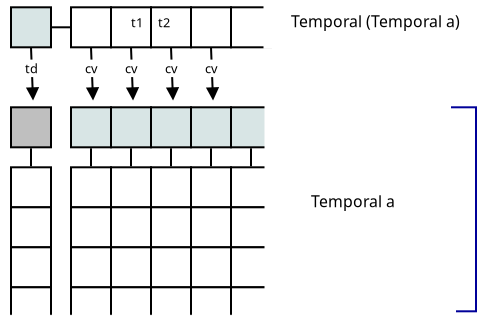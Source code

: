 <?xml version="1.0" encoding="UTF-8"?>
<dia:diagram xmlns:dia="http://www.lysator.liu.se/~alla/dia/">
  <dia:layer name="Background" visible="true" active="true">
    <dia:object type="Standard - Box" version="0" id="O0">
      <dia:attribute name="obj_pos">
        <dia:point val="5,3"/>
      </dia:attribute>
      <dia:attribute name="obj_bb">
        <dia:rectangle val="4.95,2.95;7.05,5.05"/>
      </dia:attribute>
      <dia:attribute name="elem_corner">
        <dia:point val="5,3"/>
      </dia:attribute>
      <dia:attribute name="elem_width">
        <dia:real val="2"/>
      </dia:attribute>
      <dia:attribute name="elem_height">
        <dia:real val="2"/>
      </dia:attribute>
      <dia:attribute name="border_width">
        <dia:real val="0.1"/>
      </dia:attribute>
      <dia:attribute name="inner_color">
        <dia:color val="#d8e5e5"/>
      </dia:attribute>
      <dia:attribute name="show_background">
        <dia:boolean val="true"/>
      </dia:attribute>
    </dia:object>
    <dia:object type="Standard - Box" version="0" id="O1">
      <dia:attribute name="obj_pos">
        <dia:point val="8,3"/>
      </dia:attribute>
      <dia:attribute name="obj_bb">
        <dia:rectangle val="7.95,2.95;10.05,5.05"/>
      </dia:attribute>
      <dia:attribute name="elem_corner">
        <dia:point val="8,3"/>
      </dia:attribute>
      <dia:attribute name="elem_width">
        <dia:real val="2"/>
      </dia:attribute>
      <dia:attribute name="elem_height">
        <dia:real val="2"/>
      </dia:attribute>
      <dia:attribute name="border_width">
        <dia:real val="0.1"/>
      </dia:attribute>
      <dia:attribute name="show_background">
        <dia:boolean val="true"/>
      </dia:attribute>
    </dia:object>
    <dia:object type="Standard - Box" version="0" id="O2">
      <dia:attribute name="obj_pos">
        <dia:point val="10,3"/>
      </dia:attribute>
      <dia:attribute name="obj_bb">
        <dia:rectangle val="9.95,2.95;12.05,5.05"/>
      </dia:attribute>
      <dia:attribute name="elem_corner">
        <dia:point val="10,3"/>
      </dia:attribute>
      <dia:attribute name="elem_width">
        <dia:real val="2"/>
      </dia:attribute>
      <dia:attribute name="elem_height">
        <dia:real val="2"/>
      </dia:attribute>
      <dia:attribute name="border_width">
        <dia:real val="0.1"/>
      </dia:attribute>
      <dia:attribute name="show_background">
        <dia:boolean val="true"/>
      </dia:attribute>
    </dia:object>
    <dia:object type="Standard - Box" version="0" id="O3">
      <dia:attribute name="obj_pos">
        <dia:point val="12,3"/>
      </dia:attribute>
      <dia:attribute name="obj_bb">
        <dia:rectangle val="11.95,2.95;14.05,5.05"/>
      </dia:attribute>
      <dia:attribute name="elem_corner">
        <dia:point val="12,3"/>
      </dia:attribute>
      <dia:attribute name="elem_width">
        <dia:real val="2"/>
      </dia:attribute>
      <dia:attribute name="elem_height">
        <dia:real val="2"/>
      </dia:attribute>
      <dia:attribute name="border_width">
        <dia:real val="0.1"/>
      </dia:attribute>
      <dia:attribute name="show_background">
        <dia:boolean val="true"/>
      </dia:attribute>
    </dia:object>
    <dia:object type="Standard - Box" version="0" id="O4">
      <dia:attribute name="obj_pos">
        <dia:point val="14,3"/>
      </dia:attribute>
      <dia:attribute name="obj_bb">
        <dia:rectangle val="13.95,2.95;16.05,5.05"/>
      </dia:attribute>
      <dia:attribute name="elem_corner">
        <dia:point val="14,3"/>
      </dia:attribute>
      <dia:attribute name="elem_width">
        <dia:real val="2"/>
      </dia:attribute>
      <dia:attribute name="elem_height">
        <dia:real val="2"/>
      </dia:attribute>
      <dia:attribute name="border_width">
        <dia:real val="0.1"/>
      </dia:attribute>
      <dia:attribute name="show_background">
        <dia:boolean val="true"/>
      </dia:attribute>
    </dia:object>
    <dia:object type="Standard - Box" version="0" id="O5">
      <dia:attribute name="obj_pos">
        <dia:point val="16,3"/>
      </dia:attribute>
      <dia:attribute name="obj_bb">
        <dia:rectangle val="15.95,2.95;18.05,5.05"/>
      </dia:attribute>
      <dia:attribute name="elem_corner">
        <dia:point val="16,3"/>
      </dia:attribute>
      <dia:attribute name="elem_width">
        <dia:real val="2"/>
      </dia:attribute>
      <dia:attribute name="elem_height">
        <dia:real val="2"/>
      </dia:attribute>
      <dia:attribute name="border_width">
        <dia:real val="0.1"/>
      </dia:attribute>
      <dia:attribute name="show_background">
        <dia:boolean val="true"/>
      </dia:attribute>
    </dia:object>
    <dia:object type="Standard - Box" version="0" id="O6">
      <dia:attribute name="obj_pos">
        <dia:point val="5,8"/>
      </dia:attribute>
      <dia:attribute name="obj_bb">
        <dia:rectangle val="4.95,7.95;7.05,10.05"/>
      </dia:attribute>
      <dia:attribute name="elem_corner">
        <dia:point val="5,8"/>
      </dia:attribute>
      <dia:attribute name="elem_width">
        <dia:real val="2"/>
      </dia:attribute>
      <dia:attribute name="elem_height">
        <dia:real val="2"/>
      </dia:attribute>
      <dia:attribute name="border_width">
        <dia:real val="0.1"/>
      </dia:attribute>
      <dia:attribute name="inner_color">
        <dia:color val="#bfbfbf"/>
      </dia:attribute>
      <dia:attribute name="show_background">
        <dia:boolean val="true"/>
      </dia:attribute>
    </dia:object>
    <dia:object type="Standard - Box" version="0" id="O7">
      <dia:attribute name="obj_pos">
        <dia:point val="5,11"/>
      </dia:attribute>
      <dia:attribute name="obj_bb">
        <dia:rectangle val="4.95,10.95;7.05,13.05"/>
      </dia:attribute>
      <dia:attribute name="elem_corner">
        <dia:point val="5,11"/>
      </dia:attribute>
      <dia:attribute name="elem_width">
        <dia:real val="2"/>
      </dia:attribute>
      <dia:attribute name="elem_height">
        <dia:real val="2"/>
      </dia:attribute>
      <dia:attribute name="border_width">
        <dia:real val="0.1"/>
      </dia:attribute>
      <dia:attribute name="show_background">
        <dia:boolean val="true"/>
      </dia:attribute>
    </dia:object>
    <dia:object type="Standard - Box" version="0" id="O8">
      <dia:attribute name="obj_pos">
        <dia:point val="5,13"/>
      </dia:attribute>
      <dia:attribute name="obj_bb">
        <dia:rectangle val="4.95,12.95;7.05,15.05"/>
      </dia:attribute>
      <dia:attribute name="elem_corner">
        <dia:point val="5,13"/>
      </dia:attribute>
      <dia:attribute name="elem_width">
        <dia:real val="2"/>
      </dia:attribute>
      <dia:attribute name="elem_height">
        <dia:real val="2"/>
      </dia:attribute>
      <dia:attribute name="border_width">
        <dia:real val="0.1"/>
      </dia:attribute>
      <dia:attribute name="show_background">
        <dia:boolean val="true"/>
      </dia:attribute>
    </dia:object>
    <dia:object type="Standard - Box" version="0" id="O9">
      <dia:attribute name="obj_pos">
        <dia:point val="5,15"/>
      </dia:attribute>
      <dia:attribute name="obj_bb">
        <dia:rectangle val="4.95,14.95;7.05,17.05"/>
      </dia:attribute>
      <dia:attribute name="elem_corner">
        <dia:point val="5,15"/>
      </dia:attribute>
      <dia:attribute name="elem_width">
        <dia:real val="2"/>
      </dia:attribute>
      <dia:attribute name="elem_height">
        <dia:real val="2"/>
      </dia:attribute>
      <dia:attribute name="border_width">
        <dia:real val="0.1"/>
      </dia:attribute>
      <dia:attribute name="show_background">
        <dia:boolean val="true"/>
      </dia:attribute>
    </dia:object>
    <dia:object type="Standard - Box" version="0" id="O10">
      <dia:attribute name="obj_pos">
        <dia:point val="5,17"/>
      </dia:attribute>
      <dia:attribute name="obj_bb">
        <dia:rectangle val="4.95,16.95;7.05,19.05"/>
      </dia:attribute>
      <dia:attribute name="elem_corner">
        <dia:point val="5,17"/>
      </dia:attribute>
      <dia:attribute name="elem_width">
        <dia:real val="2"/>
      </dia:attribute>
      <dia:attribute name="elem_height">
        <dia:real val="2"/>
      </dia:attribute>
      <dia:attribute name="border_width">
        <dia:real val="0.1"/>
      </dia:attribute>
      <dia:attribute name="show_background">
        <dia:boolean val="true"/>
      </dia:attribute>
    </dia:object>
    <dia:object type="Standard - Box" version="0" id="O11">
      <dia:attribute name="obj_pos">
        <dia:point val="4.5,18.4"/>
      </dia:attribute>
      <dia:attribute name="obj_bb">
        <dia:rectangle val="4.5,18.4;7.5,19.4"/>
      </dia:attribute>
      <dia:attribute name="elem_corner">
        <dia:point val="4.5,18.4"/>
      </dia:attribute>
      <dia:attribute name="elem_width">
        <dia:real val="3"/>
      </dia:attribute>
      <dia:attribute name="elem_height">
        <dia:real val="1"/>
      </dia:attribute>
      <dia:attribute name="border_width">
        <dia:real val="0"/>
      </dia:attribute>
      <dia:attribute name="border_color">
        <dia:color val="#ffffff"/>
      </dia:attribute>
      <dia:attribute name="show_background">
        <dia:boolean val="true"/>
      </dia:attribute>
    </dia:object>
    <dia:object type="Standard - Box" version="0" id="O12">
      <dia:attribute name="obj_pos">
        <dia:point val="17.65,2.685"/>
      </dia:attribute>
      <dia:attribute name="obj_bb">
        <dia:rectangle val="17.65,2.685;18.55,5.05"/>
      </dia:attribute>
      <dia:attribute name="elem_corner">
        <dia:point val="17.65,2.685"/>
      </dia:attribute>
      <dia:attribute name="elem_width">
        <dia:real val="0.9"/>
      </dia:attribute>
      <dia:attribute name="elem_height">
        <dia:real val="2.365"/>
      </dia:attribute>
      <dia:attribute name="border_width">
        <dia:real val="0"/>
      </dia:attribute>
      <dia:attribute name="border_color">
        <dia:color val="#ffffff"/>
      </dia:attribute>
      <dia:attribute name="show_background">
        <dia:boolean val="true"/>
      </dia:attribute>
    </dia:object>
    <dia:object type="Standard - Box" version="0" id="O13">
      <dia:attribute name="obj_pos">
        <dia:point val="8,8"/>
      </dia:attribute>
      <dia:attribute name="obj_bb">
        <dia:rectangle val="7.95,7.95;10.05,10.05"/>
      </dia:attribute>
      <dia:attribute name="elem_corner">
        <dia:point val="8,8"/>
      </dia:attribute>
      <dia:attribute name="elem_width">
        <dia:real val="2"/>
      </dia:attribute>
      <dia:attribute name="elem_height">
        <dia:real val="2"/>
      </dia:attribute>
      <dia:attribute name="border_width">
        <dia:real val="0.1"/>
      </dia:attribute>
      <dia:attribute name="inner_color">
        <dia:color val="#d8e5e5"/>
      </dia:attribute>
      <dia:attribute name="show_background">
        <dia:boolean val="true"/>
      </dia:attribute>
    </dia:object>
    <dia:object type="Standard - Box" version="0" id="O14">
      <dia:attribute name="obj_pos">
        <dia:point val="8,11"/>
      </dia:attribute>
      <dia:attribute name="obj_bb">
        <dia:rectangle val="7.95,10.95;10.05,13.05"/>
      </dia:attribute>
      <dia:attribute name="elem_corner">
        <dia:point val="8,11"/>
      </dia:attribute>
      <dia:attribute name="elem_width">
        <dia:real val="2"/>
      </dia:attribute>
      <dia:attribute name="elem_height">
        <dia:real val="2"/>
      </dia:attribute>
      <dia:attribute name="border_width">
        <dia:real val="0.1"/>
      </dia:attribute>
      <dia:attribute name="show_background">
        <dia:boolean val="true"/>
      </dia:attribute>
    </dia:object>
    <dia:object type="Standard - Box" version="0" id="O15">
      <dia:attribute name="obj_pos">
        <dia:point val="8,13"/>
      </dia:attribute>
      <dia:attribute name="obj_bb">
        <dia:rectangle val="7.95,12.95;10.05,15.05"/>
      </dia:attribute>
      <dia:attribute name="elem_corner">
        <dia:point val="8,13"/>
      </dia:attribute>
      <dia:attribute name="elem_width">
        <dia:real val="2"/>
      </dia:attribute>
      <dia:attribute name="elem_height">
        <dia:real val="2"/>
      </dia:attribute>
      <dia:attribute name="border_width">
        <dia:real val="0.1"/>
      </dia:attribute>
      <dia:attribute name="show_background">
        <dia:boolean val="true"/>
      </dia:attribute>
    </dia:object>
    <dia:object type="Standard - Box" version="0" id="O16">
      <dia:attribute name="obj_pos">
        <dia:point val="8,15"/>
      </dia:attribute>
      <dia:attribute name="obj_bb">
        <dia:rectangle val="7.95,14.95;10.05,17.05"/>
      </dia:attribute>
      <dia:attribute name="elem_corner">
        <dia:point val="8,15"/>
      </dia:attribute>
      <dia:attribute name="elem_width">
        <dia:real val="2"/>
      </dia:attribute>
      <dia:attribute name="elem_height">
        <dia:real val="2"/>
      </dia:attribute>
      <dia:attribute name="border_width">
        <dia:real val="0.1"/>
      </dia:attribute>
      <dia:attribute name="show_background">
        <dia:boolean val="true"/>
      </dia:attribute>
    </dia:object>
    <dia:object type="Standard - Box" version="0" id="O17">
      <dia:attribute name="obj_pos">
        <dia:point val="8,17"/>
      </dia:attribute>
      <dia:attribute name="obj_bb">
        <dia:rectangle val="7.95,16.95;10.05,19.05"/>
      </dia:attribute>
      <dia:attribute name="elem_corner">
        <dia:point val="8,17"/>
      </dia:attribute>
      <dia:attribute name="elem_width">
        <dia:real val="2"/>
      </dia:attribute>
      <dia:attribute name="elem_height">
        <dia:real val="2"/>
      </dia:attribute>
      <dia:attribute name="border_width">
        <dia:real val="0.1"/>
      </dia:attribute>
      <dia:attribute name="show_background">
        <dia:boolean val="true"/>
      </dia:attribute>
    </dia:object>
    <dia:object type="Standard - Box" version="0" id="O18">
      <dia:attribute name="obj_pos">
        <dia:point val="7.5,18.4"/>
      </dia:attribute>
      <dia:attribute name="obj_bb">
        <dia:rectangle val="7.5,18.4;10.5,19.4"/>
      </dia:attribute>
      <dia:attribute name="elem_corner">
        <dia:point val="7.5,18.4"/>
      </dia:attribute>
      <dia:attribute name="elem_width">
        <dia:real val="3"/>
      </dia:attribute>
      <dia:attribute name="elem_height">
        <dia:real val="1"/>
      </dia:attribute>
      <dia:attribute name="border_width">
        <dia:real val="0"/>
      </dia:attribute>
      <dia:attribute name="border_color">
        <dia:color val="#ffffff"/>
      </dia:attribute>
      <dia:attribute name="show_background">
        <dia:boolean val="true"/>
      </dia:attribute>
    </dia:object>
    <dia:object type="Standard - Box" version="0" id="O19">
      <dia:attribute name="obj_pos">
        <dia:point val="10,8"/>
      </dia:attribute>
      <dia:attribute name="obj_bb">
        <dia:rectangle val="9.95,7.95;12.05,10.05"/>
      </dia:attribute>
      <dia:attribute name="elem_corner">
        <dia:point val="10,8"/>
      </dia:attribute>
      <dia:attribute name="elem_width">
        <dia:real val="2"/>
      </dia:attribute>
      <dia:attribute name="elem_height">
        <dia:real val="2"/>
      </dia:attribute>
      <dia:attribute name="border_width">
        <dia:real val="0.1"/>
      </dia:attribute>
      <dia:attribute name="inner_color">
        <dia:color val="#d8e5e5"/>
      </dia:attribute>
      <dia:attribute name="show_background">
        <dia:boolean val="true"/>
      </dia:attribute>
    </dia:object>
    <dia:object type="Standard - Box" version="0" id="O20">
      <dia:attribute name="obj_pos">
        <dia:point val="10,11"/>
      </dia:attribute>
      <dia:attribute name="obj_bb">
        <dia:rectangle val="9.95,10.95;12.05,13.05"/>
      </dia:attribute>
      <dia:attribute name="elem_corner">
        <dia:point val="10,11"/>
      </dia:attribute>
      <dia:attribute name="elem_width">
        <dia:real val="2"/>
      </dia:attribute>
      <dia:attribute name="elem_height">
        <dia:real val="2"/>
      </dia:attribute>
      <dia:attribute name="border_width">
        <dia:real val="0.1"/>
      </dia:attribute>
      <dia:attribute name="show_background">
        <dia:boolean val="true"/>
      </dia:attribute>
    </dia:object>
    <dia:object type="Standard - Box" version="0" id="O21">
      <dia:attribute name="obj_pos">
        <dia:point val="10,13"/>
      </dia:attribute>
      <dia:attribute name="obj_bb">
        <dia:rectangle val="9.95,12.95;12.05,15.05"/>
      </dia:attribute>
      <dia:attribute name="elem_corner">
        <dia:point val="10,13"/>
      </dia:attribute>
      <dia:attribute name="elem_width">
        <dia:real val="2"/>
      </dia:attribute>
      <dia:attribute name="elem_height">
        <dia:real val="2"/>
      </dia:attribute>
      <dia:attribute name="border_width">
        <dia:real val="0.1"/>
      </dia:attribute>
      <dia:attribute name="show_background">
        <dia:boolean val="true"/>
      </dia:attribute>
    </dia:object>
    <dia:object type="Standard - Box" version="0" id="O22">
      <dia:attribute name="obj_pos">
        <dia:point val="10,15"/>
      </dia:attribute>
      <dia:attribute name="obj_bb">
        <dia:rectangle val="9.95,14.95;12.05,17.05"/>
      </dia:attribute>
      <dia:attribute name="elem_corner">
        <dia:point val="10,15"/>
      </dia:attribute>
      <dia:attribute name="elem_width">
        <dia:real val="2"/>
      </dia:attribute>
      <dia:attribute name="elem_height">
        <dia:real val="2"/>
      </dia:attribute>
      <dia:attribute name="border_width">
        <dia:real val="0.1"/>
      </dia:attribute>
      <dia:attribute name="show_background">
        <dia:boolean val="true"/>
      </dia:attribute>
    </dia:object>
    <dia:object type="Standard - Box" version="0" id="O23">
      <dia:attribute name="obj_pos">
        <dia:point val="10,17"/>
      </dia:attribute>
      <dia:attribute name="obj_bb">
        <dia:rectangle val="9.95,16.95;12.05,19.05"/>
      </dia:attribute>
      <dia:attribute name="elem_corner">
        <dia:point val="10,17"/>
      </dia:attribute>
      <dia:attribute name="elem_width">
        <dia:real val="2"/>
      </dia:attribute>
      <dia:attribute name="elem_height">
        <dia:real val="2"/>
      </dia:attribute>
      <dia:attribute name="border_width">
        <dia:real val="0.1"/>
      </dia:attribute>
      <dia:attribute name="show_background">
        <dia:boolean val="true"/>
      </dia:attribute>
    </dia:object>
    <dia:object type="Standard - Box" version="0" id="O24">
      <dia:attribute name="obj_pos">
        <dia:point val="9.5,18.4"/>
      </dia:attribute>
      <dia:attribute name="obj_bb">
        <dia:rectangle val="9.5,18.4;12.5,19.4"/>
      </dia:attribute>
      <dia:attribute name="elem_corner">
        <dia:point val="9.5,18.4"/>
      </dia:attribute>
      <dia:attribute name="elem_width">
        <dia:real val="3"/>
      </dia:attribute>
      <dia:attribute name="elem_height">
        <dia:real val="1"/>
      </dia:attribute>
      <dia:attribute name="border_width">
        <dia:real val="0"/>
      </dia:attribute>
      <dia:attribute name="border_color">
        <dia:color val="#ffffff"/>
      </dia:attribute>
      <dia:attribute name="show_background">
        <dia:boolean val="true"/>
      </dia:attribute>
    </dia:object>
    <dia:object type="Standard - Box" version="0" id="O25">
      <dia:attribute name="obj_pos">
        <dia:point val="12,8"/>
      </dia:attribute>
      <dia:attribute name="obj_bb">
        <dia:rectangle val="11.95,7.95;14.05,10.05"/>
      </dia:attribute>
      <dia:attribute name="elem_corner">
        <dia:point val="12,8"/>
      </dia:attribute>
      <dia:attribute name="elem_width">
        <dia:real val="2"/>
      </dia:attribute>
      <dia:attribute name="elem_height">
        <dia:real val="2"/>
      </dia:attribute>
      <dia:attribute name="border_width">
        <dia:real val="0.1"/>
      </dia:attribute>
      <dia:attribute name="inner_color">
        <dia:color val="#d8e5e5"/>
      </dia:attribute>
      <dia:attribute name="show_background">
        <dia:boolean val="true"/>
      </dia:attribute>
    </dia:object>
    <dia:object type="Standard - Box" version="0" id="O26">
      <dia:attribute name="obj_pos">
        <dia:point val="12,11"/>
      </dia:attribute>
      <dia:attribute name="obj_bb">
        <dia:rectangle val="11.95,10.95;14.05,13.05"/>
      </dia:attribute>
      <dia:attribute name="elem_corner">
        <dia:point val="12,11"/>
      </dia:attribute>
      <dia:attribute name="elem_width">
        <dia:real val="2"/>
      </dia:attribute>
      <dia:attribute name="elem_height">
        <dia:real val="2"/>
      </dia:attribute>
      <dia:attribute name="border_width">
        <dia:real val="0.1"/>
      </dia:attribute>
      <dia:attribute name="show_background">
        <dia:boolean val="true"/>
      </dia:attribute>
    </dia:object>
    <dia:object type="Standard - Box" version="0" id="O27">
      <dia:attribute name="obj_pos">
        <dia:point val="12,13"/>
      </dia:attribute>
      <dia:attribute name="obj_bb">
        <dia:rectangle val="11.95,12.95;14.05,15.05"/>
      </dia:attribute>
      <dia:attribute name="elem_corner">
        <dia:point val="12,13"/>
      </dia:attribute>
      <dia:attribute name="elem_width">
        <dia:real val="2"/>
      </dia:attribute>
      <dia:attribute name="elem_height">
        <dia:real val="2"/>
      </dia:attribute>
      <dia:attribute name="border_width">
        <dia:real val="0.1"/>
      </dia:attribute>
      <dia:attribute name="show_background">
        <dia:boolean val="true"/>
      </dia:attribute>
    </dia:object>
    <dia:object type="Standard - Box" version="0" id="O28">
      <dia:attribute name="obj_pos">
        <dia:point val="12,15"/>
      </dia:attribute>
      <dia:attribute name="obj_bb">
        <dia:rectangle val="11.95,14.95;14.05,17.05"/>
      </dia:attribute>
      <dia:attribute name="elem_corner">
        <dia:point val="12,15"/>
      </dia:attribute>
      <dia:attribute name="elem_width">
        <dia:real val="2"/>
      </dia:attribute>
      <dia:attribute name="elem_height">
        <dia:real val="2"/>
      </dia:attribute>
      <dia:attribute name="border_width">
        <dia:real val="0.1"/>
      </dia:attribute>
      <dia:attribute name="show_background">
        <dia:boolean val="true"/>
      </dia:attribute>
    </dia:object>
    <dia:object type="Standard - Box" version="0" id="O29">
      <dia:attribute name="obj_pos">
        <dia:point val="12,17"/>
      </dia:attribute>
      <dia:attribute name="obj_bb">
        <dia:rectangle val="11.95,16.95;14.05,19.05"/>
      </dia:attribute>
      <dia:attribute name="elem_corner">
        <dia:point val="12,17"/>
      </dia:attribute>
      <dia:attribute name="elem_width">
        <dia:real val="2"/>
      </dia:attribute>
      <dia:attribute name="elem_height">
        <dia:real val="2"/>
      </dia:attribute>
      <dia:attribute name="border_width">
        <dia:real val="0.1"/>
      </dia:attribute>
      <dia:attribute name="show_background">
        <dia:boolean val="true"/>
      </dia:attribute>
    </dia:object>
    <dia:object type="Standard - Box" version="0" id="O30">
      <dia:attribute name="obj_pos">
        <dia:point val="11.5,18.4"/>
      </dia:attribute>
      <dia:attribute name="obj_bb">
        <dia:rectangle val="11.5,18.4;14.5,19.4"/>
      </dia:attribute>
      <dia:attribute name="elem_corner">
        <dia:point val="11.5,18.4"/>
      </dia:attribute>
      <dia:attribute name="elem_width">
        <dia:real val="3"/>
      </dia:attribute>
      <dia:attribute name="elem_height">
        <dia:real val="1"/>
      </dia:attribute>
      <dia:attribute name="border_width">
        <dia:real val="0"/>
      </dia:attribute>
      <dia:attribute name="border_color">
        <dia:color val="#ffffff"/>
      </dia:attribute>
      <dia:attribute name="show_background">
        <dia:boolean val="true"/>
      </dia:attribute>
    </dia:object>
    <dia:object type="Standard - Box" version="0" id="O31">
      <dia:attribute name="obj_pos">
        <dia:point val="14,8"/>
      </dia:attribute>
      <dia:attribute name="obj_bb">
        <dia:rectangle val="13.95,7.95;16.05,10.05"/>
      </dia:attribute>
      <dia:attribute name="elem_corner">
        <dia:point val="14,8"/>
      </dia:attribute>
      <dia:attribute name="elem_width">
        <dia:real val="2"/>
      </dia:attribute>
      <dia:attribute name="elem_height">
        <dia:real val="2"/>
      </dia:attribute>
      <dia:attribute name="border_width">
        <dia:real val="0.1"/>
      </dia:attribute>
      <dia:attribute name="inner_color">
        <dia:color val="#d8e5e5"/>
      </dia:attribute>
      <dia:attribute name="show_background">
        <dia:boolean val="true"/>
      </dia:attribute>
    </dia:object>
    <dia:object type="Standard - Box" version="0" id="O32">
      <dia:attribute name="obj_pos">
        <dia:point val="14,11"/>
      </dia:attribute>
      <dia:attribute name="obj_bb">
        <dia:rectangle val="13.95,10.95;16.05,13.05"/>
      </dia:attribute>
      <dia:attribute name="elem_corner">
        <dia:point val="14,11"/>
      </dia:attribute>
      <dia:attribute name="elem_width">
        <dia:real val="2"/>
      </dia:attribute>
      <dia:attribute name="elem_height">
        <dia:real val="2"/>
      </dia:attribute>
      <dia:attribute name="border_width">
        <dia:real val="0.1"/>
      </dia:attribute>
      <dia:attribute name="show_background">
        <dia:boolean val="true"/>
      </dia:attribute>
    </dia:object>
    <dia:object type="Standard - Box" version="0" id="O33">
      <dia:attribute name="obj_pos">
        <dia:point val="14,13"/>
      </dia:attribute>
      <dia:attribute name="obj_bb">
        <dia:rectangle val="13.95,12.95;16.05,15.05"/>
      </dia:attribute>
      <dia:attribute name="elem_corner">
        <dia:point val="14,13"/>
      </dia:attribute>
      <dia:attribute name="elem_width">
        <dia:real val="2"/>
      </dia:attribute>
      <dia:attribute name="elem_height">
        <dia:real val="2"/>
      </dia:attribute>
      <dia:attribute name="border_width">
        <dia:real val="0.1"/>
      </dia:attribute>
      <dia:attribute name="show_background">
        <dia:boolean val="true"/>
      </dia:attribute>
    </dia:object>
    <dia:object type="Standard - Box" version="0" id="O34">
      <dia:attribute name="obj_pos">
        <dia:point val="14,15"/>
      </dia:attribute>
      <dia:attribute name="obj_bb">
        <dia:rectangle val="13.95,14.95;16.05,17.05"/>
      </dia:attribute>
      <dia:attribute name="elem_corner">
        <dia:point val="14,15"/>
      </dia:attribute>
      <dia:attribute name="elem_width">
        <dia:real val="2"/>
      </dia:attribute>
      <dia:attribute name="elem_height">
        <dia:real val="2"/>
      </dia:attribute>
      <dia:attribute name="border_width">
        <dia:real val="0.1"/>
      </dia:attribute>
      <dia:attribute name="show_background">
        <dia:boolean val="true"/>
      </dia:attribute>
    </dia:object>
    <dia:object type="Standard - Box" version="0" id="O35">
      <dia:attribute name="obj_pos">
        <dia:point val="14,17"/>
      </dia:attribute>
      <dia:attribute name="obj_bb">
        <dia:rectangle val="13.95,16.95;16.05,19.05"/>
      </dia:attribute>
      <dia:attribute name="elem_corner">
        <dia:point val="14,17"/>
      </dia:attribute>
      <dia:attribute name="elem_width">
        <dia:real val="2"/>
      </dia:attribute>
      <dia:attribute name="elem_height">
        <dia:real val="2"/>
      </dia:attribute>
      <dia:attribute name="border_width">
        <dia:real val="0.1"/>
      </dia:attribute>
      <dia:attribute name="show_background">
        <dia:boolean val="true"/>
      </dia:attribute>
    </dia:object>
    <dia:object type="Standard - Box" version="0" id="O36">
      <dia:attribute name="obj_pos">
        <dia:point val="13.5,18.4"/>
      </dia:attribute>
      <dia:attribute name="obj_bb">
        <dia:rectangle val="13.5,18.4;16.5,19.4"/>
      </dia:attribute>
      <dia:attribute name="elem_corner">
        <dia:point val="13.5,18.4"/>
      </dia:attribute>
      <dia:attribute name="elem_width">
        <dia:real val="3"/>
      </dia:attribute>
      <dia:attribute name="elem_height">
        <dia:real val="1"/>
      </dia:attribute>
      <dia:attribute name="border_width">
        <dia:real val="0"/>
      </dia:attribute>
      <dia:attribute name="border_color">
        <dia:color val="#ffffff"/>
      </dia:attribute>
      <dia:attribute name="show_background">
        <dia:boolean val="true"/>
      </dia:attribute>
    </dia:object>
    <dia:object type="Standard - Box" version="0" id="O37">
      <dia:attribute name="obj_pos">
        <dia:point val="16,8"/>
      </dia:attribute>
      <dia:attribute name="obj_bb">
        <dia:rectangle val="15.95,7.95;18.05,10.05"/>
      </dia:attribute>
      <dia:attribute name="elem_corner">
        <dia:point val="16,8"/>
      </dia:attribute>
      <dia:attribute name="elem_width">
        <dia:real val="2"/>
      </dia:attribute>
      <dia:attribute name="elem_height">
        <dia:real val="2"/>
      </dia:attribute>
      <dia:attribute name="border_width">
        <dia:real val="0.1"/>
      </dia:attribute>
      <dia:attribute name="inner_color">
        <dia:color val="#d8e5e5"/>
      </dia:attribute>
      <dia:attribute name="show_background">
        <dia:boolean val="true"/>
      </dia:attribute>
    </dia:object>
    <dia:object type="Standard - Box" version="0" id="O38">
      <dia:attribute name="obj_pos">
        <dia:point val="16,11"/>
      </dia:attribute>
      <dia:attribute name="obj_bb">
        <dia:rectangle val="15.95,10.95;18.05,13.05"/>
      </dia:attribute>
      <dia:attribute name="elem_corner">
        <dia:point val="16,11"/>
      </dia:attribute>
      <dia:attribute name="elem_width">
        <dia:real val="2"/>
      </dia:attribute>
      <dia:attribute name="elem_height">
        <dia:real val="2"/>
      </dia:attribute>
      <dia:attribute name="border_width">
        <dia:real val="0.1"/>
      </dia:attribute>
      <dia:attribute name="show_background">
        <dia:boolean val="true"/>
      </dia:attribute>
    </dia:object>
    <dia:object type="Standard - Box" version="0" id="O39">
      <dia:attribute name="obj_pos">
        <dia:point val="16,13"/>
      </dia:attribute>
      <dia:attribute name="obj_bb">
        <dia:rectangle val="15.95,12.95;18.05,15.05"/>
      </dia:attribute>
      <dia:attribute name="elem_corner">
        <dia:point val="16,13"/>
      </dia:attribute>
      <dia:attribute name="elem_width">
        <dia:real val="2"/>
      </dia:attribute>
      <dia:attribute name="elem_height">
        <dia:real val="2"/>
      </dia:attribute>
      <dia:attribute name="border_width">
        <dia:real val="0.1"/>
      </dia:attribute>
      <dia:attribute name="show_background">
        <dia:boolean val="true"/>
      </dia:attribute>
    </dia:object>
    <dia:object type="Standard - Box" version="0" id="O40">
      <dia:attribute name="obj_pos">
        <dia:point val="16,15"/>
      </dia:attribute>
      <dia:attribute name="obj_bb">
        <dia:rectangle val="15.95,14.95;18.05,17.05"/>
      </dia:attribute>
      <dia:attribute name="elem_corner">
        <dia:point val="16,15"/>
      </dia:attribute>
      <dia:attribute name="elem_width">
        <dia:real val="2"/>
      </dia:attribute>
      <dia:attribute name="elem_height">
        <dia:real val="2"/>
      </dia:attribute>
      <dia:attribute name="border_width">
        <dia:real val="0.1"/>
      </dia:attribute>
      <dia:attribute name="show_background">
        <dia:boolean val="true"/>
      </dia:attribute>
    </dia:object>
    <dia:object type="Standard - Box" version="0" id="O41">
      <dia:attribute name="obj_pos">
        <dia:point val="16,17"/>
      </dia:attribute>
      <dia:attribute name="obj_bb">
        <dia:rectangle val="15.95,16.95;18.05,19.05"/>
      </dia:attribute>
      <dia:attribute name="elem_corner">
        <dia:point val="16,17"/>
      </dia:attribute>
      <dia:attribute name="elem_width">
        <dia:real val="2"/>
      </dia:attribute>
      <dia:attribute name="elem_height">
        <dia:real val="2"/>
      </dia:attribute>
      <dia:attribute name="border_width">
        <dia:real val="0.1"/>
      </dia:attribute>
      <dia:attribute name="show_background">
        <dia:boolean val="true"/>
      </dia:attribute>
    </dia:object>
    <dia:object type="Standard - Box" version="0" id="O42">
      <dia:attribute name="obj_pos">
        <dia:point val="15.5,18.4"/>
      </dia:attribute>
      <dia:attribute name="obj_bb">
        <dia:rectangle val="15.5,18.4;18.5,19.4"/>
      </dia:attribute>
      <dia:attribute name="elem_corner">
        <dia:point val="15.5,18.4"/>
      </dia:attribute>
      <dia:attribute name="elem_width">
        <dia:real val="3"/>
      </dia:attribute>
      <dia:attribute name="elem_height">
        <dia:real val="1"/>
      </dia:attribute>
      <dia:attribute name="border_width">
        <dia:real val="0"/>
      </dia:attribute>
      <dia:attribute name="border_color">
        <dia:color val="#ffffff"/>
      </dia:attribute>
      <dia:attribute name="show_background">
        <dia:boolean val="true"/>
      </dia:attribute>
    </dia:object>
    <dia:object type="Standard - Box" version="0" id="O43">
      <dia:attribute name="obj_pos">
        <dia:point val="17.7,7.9"/>
      </dia:attribute>
      <dia:attribute name="obj_bb">
        <dia:rectangle val="17.7,7.9;20.05,19.2"/>
      </dia:attribute>
      <dia:attribute name="elem_corner">
        <dia:point val="17.7,7.9"/>
      </dia:attribute>
      <dia:attribute name="elem_width">
        <dia:real val="2.35"/>
      </dia:attribute>
      <dia:attribute name="elem_height">
        <dia:real val="11.3"/>
      </dia:attribute>
      <dia:attribute name="border_width">
        <dia:real val="0"/>
      </dia:attribute>
      <dia:attribute name="border_color">
        <dia:color val="#ffffff"/>
      </dia:attribute>
      <dia:attribute name="show_background">
        <dia:boolean val="true"/>
      </dia:attribute>
    </dia:object>
    <dia:object type="Standard - Line" version="0" id="O44">
      <dia:attribute name="obj_pos">
        <dia:point val="6,5"/>
      </dia:attribute>
      <dia:attribute name="obj_bb">
        <dia:rectangle val="5.748,4.948;6.41,7.712"/>
      </dia:attribute>
      <dia:attribute name="conn_endpoints">
        <dia:point val="6,5"/>
        <dia:point val="6.1,7.6"/>
      </dia:attribute>
      <dia:attribute name="numcp">
        <dia:int val="1"/>
      </dia:attribute>
      <dia:attribute name="line_width">
        <dia:real val="0.1"/>
      </dia:attribute>
      <dia:attribute name="end_arrow">
        <dia:enum val="3"/>
      </dia:attribute>
      <dia:attribute name="end_arrow_length">
        <dia:real val="0.5"/>
      </dia:attribute>
      <dia:attribute name="end_arrow_width">
        <dia:real val="0.5"/>
      </dia:attribute>
    </dia:object>
    <dia:object type="Standard - Text" version="1" id="O45">
      <dia:attribute name="obj_pos">
        <dia:point val="5.7,6.3"/>
      </dia:attribute>
      <dia:attribute name="obj_bb">
        <dia:rectangle val="5.7,5.705;6.357,6.45"/>
      </dia:attribute>
      <dia:attribute name="text">
        <dia:composite type="text">
          <dia:attribute name="string">
            <dia:string>#td#</dia:string>
          </dia:attribute>
          <dia:attribute name="font">
            <dia:font family="sans" style="0" name="Helvetica"/>
          </dia:attribute>
          <dia:attribute name="height">
            <dia:real val="0.8"/>
          </dia:attribute>
          <dia:attribute name="pos">
            <dia:point val="5.7,6.3"/>
          </dia:attribute>
          <dia:attribute name="color">
            <dia:color val="#000000"/>
          </dia:attribute>
          <dia:attribute name="alignment">
            <dia:enum val="0"/>
          </dia:attribute>
        </dia:composite>
      </dia:attribute>
      <dia:attribute name="valign">
        <dia:enum val="3"/>
      </dia:attribute>
      <dia:attribute name="fill_color">
        <dia:color val="#ffffff"/>
      </dia:attribute>
      <dia:attribute name="show_background">
        <dia:boolean val="true"/>
      </dia:attribute>
    </dia:object>
    <dia:group>
      <dia:object type="Standard - Line" version="0" id="O46">
        <dia:attribute name="obj_pos">
          <dia:point val="9,5"/>
        </dia:attribute>
        <dia:attribute name="obj_bb">
          <dia:rectangle val="8.748,4.948;9.41,7.712"/>
        </dia:attribute>
        <dia:attribute name="conn_endpoints">
          <dia:point val="9,5"/>
          <dia:point val="9.1,7.6"/>
        </dia:attribute>
        <dia:attribute name="numcp">
          <dia:int val="1"/>
        </dia:attribute>
        <dia:attribute name="line_width">
          <dia:real val="0.1"/>
        </dia:attribute>
        <dia:attribute name="end_arrow">
          <dia:enum val="3"/>
        </dia:attribute>
        <dia:attribute name="end_arrow_length">
          <dia:real val="0.5"/>
        </dia:attribute>
        <dia:attribute name="end_arrow_width">
          <dia:real val="0.5"/>
        </dia:attribute>
      </dia:object>
      <dia:object type="Standard - Text" version="1" id="O47">
        <dia:attribute name="obj_pos">
          <dia:point val="8.7,6.3"/>
        </dia:attribute>
        <dia:attribute name="obj_bb">
          <dia:rectangle val="8.7,5.705;9.432,6.45"/>
        </dia:attribute>
        <dia:attribute name="text">
          <dia:composite type="text">
            <dia:attribute name="string">
              <dia:string>#cv#</dia:string>
            </dia:attribute>
            <dia:attribute name="font">
              <dia:font family="sans" style="0" name="Helvetica"/>
            </dia:attribute>
            <dia:attribute name="height">
              <dia:real val="0.8"/>
            </dia:attribute>
            <dia:attribute name="pos">
              <dia:point val="8.7,6.3"/>
            </dia:attribute>
            <dia:attribute name="color">
              <dia:color val="#000000"/>
            </dia:attribute>
            <dia:attribute name="alignment">
              <dia:enum val="0"/>
            </dia:attribute>
          </dia:composite>
        </dia:attribute>
        <dia:attribute name="valign">
          <dia:enum val="3"/>
        </dia:attribute>
        <dia:attribute name="fill_color">
          <dia:color val="#ffffff"/>
        </dia:attribute>
        <dia:attribute name="show_background">
          <dia:boolean val="true"/>
        </dia:attribute>
      </dia:object>
    </dia:group>
    <dia:group>
      <dia:object type="Standard - Line" version="0" id="O48">
        <dia:attribute name="obj_pos">
          <dia:point val="11,5"/>
        </dia:attribute>
        <dia:attribute name="obj_bb">
          <dia:rectangle val="10.748,4.948;11.409,7.712"/>
        </dia:attribute>
        <dia:attribute name="conn_endpoints">
          <dia:point val="11,5"/>
          <dia:point val="11.1,7.6"/>
        </dia:attribute>
        <dia:attribute name="numcp">
          <dia:int val="1"/>
        </dia:attribute>
        <dia:attribute name="line_width">
          <dia:real val="0.1"/>
        </dia:attribute>
        <dia:attribute name="end_arrow">
          <dia:enum val="3"/>
        </dia:attribute>
        <dia:attribute name="end_arrow_length">
          <dia:real val="0.5"/>
        </dia:attribute>
        <dia:attribute name="end_arrow_width">
          <dia:real val="0.5"/>
        </dia:attribute>
      </dia:object>
      <dia:object type="Standard - Text" version="1" id="O49">
        <dia:attribute name="obj_pos">
          <dia:point val="10.7,6.3"/>
        </dia:attribute>
        <dia:attribute name="obj_bb">
          <dia:rectangle val="10.7,5.705;11.432,6.45"/>
        </dia:attribute>
        <dia:attribute name="text">
          <dia:composite type="text">
            <dia:attribute name="string">
              <dia:string>#cv#</dia:string>
            </dia:attribute>
            <dia:attribute name="font">
              <dia:font family="sans" style="0" name="Helvetica"/>
            </dia:attribute>
            <dia:attribute name="height">
              <dia:real val="0.8"/>
            </dia:attribute>
            <dia:attribute name="pos">
              <dia:point val="10.7,6.3"/>
            </dia:attribute>
            <dia:attribute name="color">
              <dia:color val="#000000"/>
            </dia:attribute>
            <dia:attribute name="alignment">
              <dia:enum val="0"/>
            </dia:attribute>
          </dia:composite>
        </dia:attribute>
        <dia:attribute name="valign">
          <dia:enum val="3"/>
        </dia:attribute>
        <dia:attribute name="fill_color">
          <dia:color val="#ffffff"/>
        </dia:attribute>
        <dia:attribute name="show_background">
          <dia:boolean val="true"/>
        </dia:attribute>
      </dia:object>
    </dia:group>
    <dia:group>
      <dia:object type="Standard - Line" version="0" id="O50">
        <dia:attribute name="obj_pos">
          <dia:point val="13,5"/>
        </dia:attribute>
        <dia:attribute name="obj_bb">
          <dia:rectangle val="12.748,4.948;13.409,7.712"/>
        </dia:attribute>
        <dia:attribute name="conn_endpoints">
          <dia:point val="13,5"/>
          <dia:point val="13.1,7.6"/>
        </dia:attribute>
        <dia:attribute name="numcp">
          <dia:int val="1"/>
        </dia:attribute>
        <dia:attribute name="line_width">
          <dia:real val="0.1"/>
        </dia:attribute>
        <dia:attribute name="end_arrow">
          <dia:enum val="3"/>
        </dia:attribute>
        <dia:attribute name="end_arrow_length">
          <dia:real val="0.5"/>
        </dia:attribute>
        <dia:attribute name="end_arrow_width">
          <dia:real val="0.5"/>
        </dia:attribute>
      </dia:object>
      <dia:object type="Standard - Text" version="1" id="O51">
        <dia:attribute name="obj_pos">
          <dia:point val="12.7,6.3"/>
        </dia:attribute>
        <dia:attribute name="obj_bb">
          <dia:rectangle val="12.7,5.705;13.432,6.45"/>
        </dia:attribute>
        <dia:attribute name="text">
          <dia:composite type="text">
            <dia:attribute name="string">
              <dia:string>#cv#</dia:string>
            </dia:attribute>
            <dia:attribute name="font">
              <dia:font family="sans" style="0" name="Helvetica"/>
            </dia:attribute>
            <dia:attribute name="height">
              <dia:real val="0.8"/>
            </dia:attribute>
            <dia:attribute name="pos">
              <dia:point val="12.7,6.3"/>
            </dia:attribute>
            <dia:attribute name="color">
              <dia:color val="#000000"/>
            </dia:attribute>
            <dia:attribute name="alignment">
              <dia:enum val="0"/>
            </dia:attribute>
          </dia:composite>
        </dia:attribute>
        <dia:attribute name="valign">
          <dia:enum val="3"/>
        </dia:attribute>
        <dia:attribute name="fill_color">
          <dia:color val="#ffffff"/>
        </dia:attribute>
        <dia:attribute name="show_background">
          <dia:boolean val="true"/>
        </dia:attribute>
      </dia:object>
    </dia:group>
    <dia:group>
      <dia:object type="Standard - Line" version="0" id="O52">
        <dia:attribute name="obj_pos">
          <dia:point val="15,5"/>
        </dia:attribute>
        <dia:attribute name="obj_bb">
          <dia:rectangle val="14.748,4.948;15.409,7.712"/>
        </dia:attribute>
        <dia:attribute name="conn_endpoints">
          <dia:point val="15,5"/>
          <dia:point val="15.1,7.6"/>
        </dia:attribute>
        <dia:attribute name="numcp">
          <dia:int val="1"/>
        </dia:attribute>
        <dia:attribute name="line_width">
          <dia:real val="0.1"/>
        </dia:attribute>
        <dia:attribute name="end_arrow">
          <dia:enum val="3"/>
        </dia:attribute>
        <dia:attribute name="end_arrow_length">
          <dia:real val="0.5"/>
        </dia:attribute>
        <dia:attribute name="end_arrow_width">
          <dia:real val="0.5"/>
        </dia:attribute>
      </dia:object>
      <dia:object type="Standard - Text" version="1" id="O53">
        <dia:attribute name="obj_pos">
          <dia:point val="14.7,6.3"/>
        </dia:attribute>
        <dia:attribute name="obj_bb">
          <dia:rectangle val="14.7,5.705;15.432,6.45"/>
        </dia:attribute>
        <dia:attribute name="text">
          <dia:composite type="text">
            <dia:attribute name="string">
              <dia:string>#cv#</dia:string>
            </dia:attribute>
            <dia:attribute name="font">
              <dia:font family="sans" style="0" name="Helvetica"/>
            </dia:attribute>
            <dia:attribute name="height">
              <dia:real val="0.8"/>
            </dia:attribute>
            <dia:attribute name="pos">
              <dia:point val="14.7,6.3"/>
            </dia:attribute>
            <dia:attribute name="color">
              <dia:color val="#000000"/>
            </dia:attribute>
            <dia:attribute name="alignment">
              <dia:enum val="0"/>
            </dia:attribute>
          </dia:composite>
        </dia:attribute>
        <dia:attribute name="valign">
          <dia:enum val="3"/>
        </dia:attribute>
        <dia:attribute name="fill_color">
          <dia:color val="#ffffff"/>
        </dia:attribute>
        <dia:attribute name="show_background">
          <dia:boolean val="true"/>
        </dia:attribute>
      </dia:object>
    </dia:group>
    <dia:object type="Standard - Text" version="1" id="O54">
      <dia:attribute name="obj_pos">
        <dia:point val="11,4"/>
      </dia:attribute>
      <dia:attribute name="obj_bb">
        <dia:rectangle val="11,3.405;13.328,4.15"/>
      </dia:attribute>
      <dia:attribute name="text">
        <dia:composite type="text">
          <dia:attribute name="string">
            <dia:string>#t1     t2#</dia:string>
          </dia:attribute>
          <dia:attribute name="font">
            <dia:font family="sans" style="0" name="Helvetica"/>
          </dia:attribute>
          <dia:attribute name="height">
            <dia:real val="0.8"/>
          </dia:attribute>
          <dia:attribute name="pos">
            <dia:point val="11,4"/>
          </dia:attribute>
          <dia:attribute name="color">
            <dia:color val="#000000"/>
          </dia:attribute>
          <dia:attribute name="alignment">
            <dia:enum val="0"/>
          </dia:attribute>
        </dia:composite>
      </dia:attribute>
      <dia:attribute name="valign">
        <dia:enum val="3"/>
      </dia:attribute>
      <dia:connections>
        <dia:connection handle="0" to="O2" connection="8"/>
      </dia:connections>
    </dia:object>
    <dia:object type="Standard - Line" version="0" id="O55">
      <dia:attribute name="obj_pos">
        <dia:point val="7.05,4"/>
      </dia:attribute>
      <dia:attribute name="obj_bb">
        <dia:rectangle val="7.0,3.95;8.0,4.05"/>
      </dia:attribute>
      <dia:attribute name="conn_endpoints">
        <dia:point val="7.05,4"/>
        <dia:point val="7.95,4"/>
      </dia:attribute>
      <dia:attribute name="numcp">
        <dia:int val="1"/>
      </dia:attribute>
      <dia:attribute name="line_width">
        <dia:real val="0.1"/>
      </dia:attribute>
      <dia:connections>
        <dia:connection handle="0" to="O0" connection="8"/>
        <dia:connection handle="1" to="O1" connection="8"/>
      </dia:connections>
    </dia:object>
    <dia:object type="Standard - Line" version="0" id="O56">
      <dia:attribute name="obj_pos">
        <dia:point val="6,10.05"/>
      </dia:attribute>
      <dia:attribute name="obj_bb">
        <dia:rectangle val="5.95,10.0;6.05,11.0"/>
      </dia:attribute>
      <dia:attribute name="conn_endpoints">
        <dia:point val="6,10.05"/>
        <dia:point val="6,10.95"/>
      </dia:attribute>
      <dia:attribute name="numcp">
        <dia:int val="1"/>
      </dia:attribute>
      <dia:attribute name="line_width">
        <dia:real val="0.1"/>
      </dia:attribute>
      <dia:connections>
        <dia:connection handle="0" to="O6" connection="8"/>
        <dia:connection handle="1" to="O7" connection="8"/>
      </dia:connections>
    </dia:object>
    <dia:object type="Standard - Line" version="0" id="O57">
      <dia:attribute name="obj_pos">
        <dia:point val="9,10.05"/>
      </dia:attribute>
      <dia:attribute name="obj_bb">
        <dia:rectangle val="8.95,10.0;9.05,11.0"/>
      </dia:attribute>
      <dia:attribute name="conn_endpoints">
        <dia:point val="9,10.05"/>
        <dia:point val="9,10.95"/>
      </dia:attribute>
      <dia:attribute name="numcp">
        <dia:int val="1"/>
      </dia:attribute>
      <dia:attribute name="line_width">
        <dia:real val="0.1"/>
      </dia:attribute>
      <dia:connections>
        <dia:connection handle="0" to="O13" connection="8"/>
        <dia:connection handle="1" to="O14" connection="8"/>
      </dia:connections>
    </dia:object>
    <dia:object type="Standard - Line" version="0" id="O58">
      <dia:attribute name="obj_pos">
        <dia:point val="13,10.05"/>
      </dia:attribute>
      <dia:attribute name="obj_bb">
        <dia:rectangle val="12.95,10.0;13.05,11.0"/>
      </dia:attribute>
      <dia:attribute name="conn_endpoints">
        <dia:point val="13,10.05"/>
        <dia:point val="13,10.95"/>
      </dia:attribute>
      <dia:attribute name="numcp">
        <dia:int val="1"/>
      </dia:attribute>
      <dia:attribute name="line_width">
        <dia:real val="0.1"/>
      </dia:attribute>
      <dia:connections>
        <dia:connection handle="0" to="O25" connection="8"/>
        <dia:connection handle="1" to="O26" connection="8"/>
      </dia:connections>
    </dia:object>
    <dia:object type="Standard - Line" version="0" id="O59">
      <dia:attribute name="obj_pos">
        <dia:point val="11,10.05"/>
      </dia:attribute>
      <dia:attribute name="obj_bb">
        <dia:rectangle val="10.95,10.0;11.05,11.0"/>
      </dia:attribute>
      <dia:attribute name="conn_endpoints">
        <dia:point val="11,10.05"/>
        <dia:point val="11,10.95"/>
      </dia:attribute>
      <dia:attribute name="numcp">
        <dia:int val="1"/>
      </dia:attribute>
      <dia:attribute name="line_width">
        <dia:real val="0.1"/>
      </dia:attribute>
      <dia:connections>
        <dia:connection handle="0" to="O19" connection="8"/>
        <dia:connection handle="1" to="O20" connection="8"/>
      </dia:connections>
    </dia:object>
    <dia:object type="Standard - Line" version="0" id="O60">
      <dia:attribute name="obj_pos">
        <dia:point val="15,10.05"/>
      </dia:attribute>
      <dia:attribute name="obj_bb">
        <dia:rectangle val="14.95,10.0;15.05,11.0"/>
      </dia:attribute>
      <dia:attribute name="conn_endpoints">
        <dia:point val="15,10.05"/>
        <dia:point val="15,10.95"/>
      </dia:attribute>
      <dia:attribute name="numcp">
        <dia:int val="1"/>
      </dia:attribute>
      <dia:attribute name="line_width">
        <dia:real val="0.1"/>
      </dia:attribute>
      <dia:connections>
        <dia:connection handle="0" to="O31" connection="8"/>
        <dia:connection handle="1" to="O32" connection="8"/>
      </dia:connections>
    </dia:object>
    <dia:object type="Standard - Line" version="0" id="O61">
      <dia:attribute name="obj_pos">
        <dia:point val="17,10.05"/>
      </dia:attribute>
      <dia:attribute name="obj_bb">
        <dia:rectangle val="16.95,10.0;17.05,11.0"/>
      </dia:attribute>
      <dia:attribute name="conn_endpoints">
        <dia:point val="17,10.05"/>
        <dia:point val="17,10.95"/>
      </dia:attribute>
      <dia:attribute name="numcp">
        <dia:int val="1"/>
      </dia:attribute>
      <dia:attribute name="line_width">
        <dia:real val="0.1"/>
      </dia:attribute>
      <dia:connections>
        <dia:connection handle="0" to="O37" connection="8"/>
        <dia:connection handle="1" to="O38" connection="8"/>
      </dia:connections>
    </dia:object>
    <dia:object type="Standard - Text" version="1" id="O62">
      <dia:attribute name="obj_pos">
        <dia:point val="19,4"/>
      </dia:attribute>
      <dia:attribute name="obj_bb">
        <dia:rectangle val="19,3.268;27.835,4.188"/>
      </dia:attribute>
      <dia:attribute name="text">
        <dia:composite type="text">
          <dia:attribute name="string">
            <dia:string>#Temporal (Temporal a)#</dia:string>
          </dia:attribute>
          <dia:attribute name="font">
            <dia:font family="sans" style="0" name="Helvetica"/>
          </dia:attribute>
          <dia:attribute name="height">
            <dia:real val="0.988"/>
          </dia:attribute>
          <dia:attribute name="pos">
            <dia:point val="19,4"/>
          </dia:attribute>
          <dia:attribute name="color">
            <dia:color val="#000000"/>
          </dia:attribute>
          <dia:attribute name="alignment">
            <dia:enum val="0"/>
          </dia:attribute>
        </dia:composite>
      </dia:attribute>
      <dia:attribute name="valign">
        <dia:enum val="3"/>
      </dia:attribute>
    </dia:object>
    <dia:object type="Standard - Text" version="1" id="O63">
      <dia:attribute name="obj_pos">
        <dia:point val="20,13"/>
      </dia:attribute>
      <dia:attribute name="obj_bb">
        <dia:rectangle val="20,12.268;24.352,13.188"/>
      </dia:attribute>
      <dia:attribute name="text">
        <dia:composite type="text">
          <dia:attribute name="string">
            <dia:string>#Temporal a#</dia:string>
          </dia:attribute>
          <dia:attribute name="font">
            <dia:font family="sans" style="0" name="Helvetica"/>
          </dia:attribute>
          <dia:attribute name="height">
            <dia:real val="0.988"/>
          </dia:attribute>
          <dia:attribute name="pos">
            <dia:point val="20,13"/>
          </dia:attribute>
          <dia:attribute name="color">
            <dia:color val="#000000"/>
          </dia:attribute>
          <dia:attribute name="alignment">
            <dia:enum val="0"/>
          </dia:attribute>
        </dia:composite>
      </dia:attribute>
      <dia:attribute name="valign">
        <dia:enum val="3"/>
      </dia:attribute>
      <dia:attribute name="fill_color">
        <dia:color val="#ffffff"/>
      </dia:attribute>
      <dia:attribute name="show_background">
        <dia:boolean val="true"/>
      </dia:attribute>
    </dia:object>
    <dia:object type="Standard - ZigZagLine" version="1" id="O64">
      <dia:attribute name="obj_pos">
        <dia:point val="27,8"/>
      </dia:attribute>
      <dia:attribute name="obj_bb">
        <dia:rectangle val="26.95,7.95;28.3,18.25"/>
      </dia:attribute>
      <dia:attribute name="orth_points">
        <dia:point val="27,8"/>
        <dia:point val="28.25,8"/>
        <dia:point val="28.25,18.2"/>
        <dia:point val="27.25,18.2"/>
      </dia:attribute>
      <dia:attribute name="orth_orient">
        <dia:enum val="0"/>
        <dia:enum val="1"/>
        <dia:enum val="0"/>
      </dia:attribute>
      <dia:attribute name="autorouting">
        <dia:boolean val="false"/>
      </dia:attribute>
      <dia:attribute name="line_color">
        <dia:color val="#000099"/>
      </dia:attribute>
      <dia:attribute name="line_width">
        <dia:real val="0.1"/>
      </dia:attribute>
    </dia:object>
  </dia:layer>
</dia:diagram>
